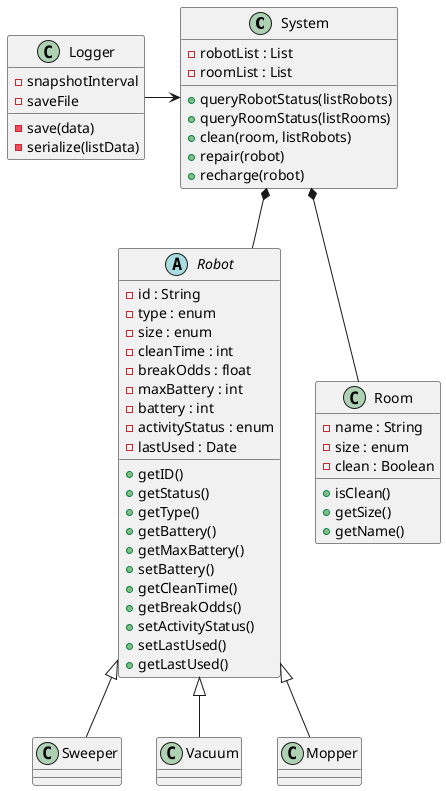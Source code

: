 @startuml
Class System{
    -robotList : List
    -roomList : List
    +queryRobotStatus(listRobots)
    +queryRoomStatus(listRooms)
    +clean(room, listRobots)
    +repair(robot)
    +recharge(robot)
}
Abstract class Robot{
    -id : String
    -type : enum
    -size : enum
    -cleanTime : int
    -breakOdds : float
    -maxBattery : int
    -battery : int
    -activityStatus : enum
    -lastUsed : Date
    +getID()
    +getStatus()
    +getType()
    +getBattery()
    +getMaxBattery()
    +setBattery()
    +getCleanTime()
    +getBreakOdds()
    +setActivityStatus()
    +setLastUsed()
    +getLastUsed()
}
class Sweeper
class Vacuum
class Mopper
class Room{
    -name : String
    -size : enum
    -clean : Boolean
    +isClean()
    +getSize()
    +getName()
}
class Logger{
    -snapshotInterval
    -saveFile
    -save(data)
    -serialize(listData)
}
System *-- Robot
Robot <|-- Sweeper
Robot <|-- Vacuum
Robot <|-- Mopper
System *-- Room
Logger -> System

@enduml